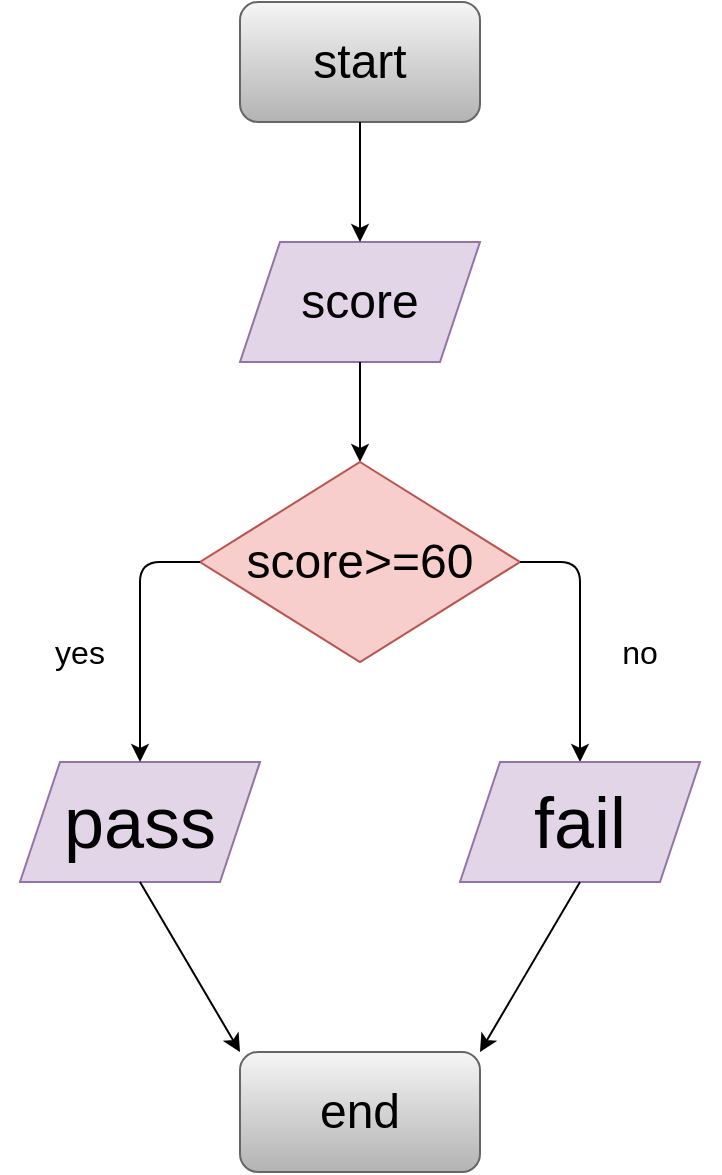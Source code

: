 <mxfile version="13.5.9" type="device"><diagram id="70iImxGXljDFw1IzX_O6" name="Page-1"><mxGraphModel dx="868" dy="482" grid="1" gridSize="10" guides="1" tooltips="1" connect="1" arrows="1" fold="1" page="1" pageScale="1" pageWidth="827" pageHeight="1169" math="0" shadow="0"><root><mxCell id="0"/><mxCell id="1" parent="0"/><mxCell id="eGR0kECsTvftIsK65Ipp-2" value="&lt;font style=&quot;font-size: 24px&quot;&gt;start&lt;/font&gt;" style="rounded=1;whiteSpace=wrap;html=1;gradientColor=#b3b3b3;fillColor=#f5f5f5;strokeColor=#666666;" vertex="1" parent="1"><mxGeometry x="350" y="30" width="120" height="60" as="geometry"/></mxCell><mxCell id="eGR0kECsTvftIsK65Ipp-4" value="&lt;font style=&quot;font-size: 24px&quot;&gt;score&lt;/font&gt;" style="shape=parallelogram;perimeter=parallelogramPerimeter;whiteSpace=wrap;html=1;fixedSize=1;fillColor=#e1d5e7;strokeColor=#9673a6;" vertex="1" parent="1"><mxGeometry x="350" y="150" width="120" height="60" as="geometry"/></mxCell><mxCell id="eGR0kECsTvftIsK65Ipp-5" value="" style="endArrow=classic;html=1;exitX=0.5;exitY=1;exitDx=0;exitDy=0;entryX=0.5;entryY=0;entryDx=0;entryDy=0;" edge="1" parent="1" source="eGR0kECsTvftIsK65Ipp-2" target="eGR0kECsTvftIsK65Ipp-4"><mxGeometry width="50" height="50" relative="1" as="geometry"><mxPoint x="390" y="260" as="sourcePoint"/><mxPoint x="410" y="150" as="targetPoint"/></mxGeometry></mxCell><mxCell id="eGR0kECsTvftIsK65Ipp-6" value="" style="endArrow=classic;html=1;exitX=0.5;exitY=1;exitDx=0;exitDy=0;entryX=0.5;entryY=0;entryDx=0;entryDy=0;" edge="1" parent="1" source="eGR0kECsTvftIsK65Ipp-4" target="eGR0kECsTvftIsK65Ipp-7"><mxGeometry width="50" height="50" relative="1" as="geometry"><mxPoint x="370" y="260" as="sourcePoint"/><mxPoint x="400" y="260" as="targetPoint"/></mxGeometry></mxCell><mxCell id="eGR0kECsTvftIsK65Ipp-7" value="&lt;font style=&quot;font-size: 24px&quot;&gt;score&amp;gt;=60&lt;/font&gt;" style="rhombus;whiteSpace=wrap;html=1;fillColor=#f8cecc;strokeColor=#b85450;" vertex="1" parent="1"><mxGeometry x="330" y="260" width="160" height="100" as="geometry"/></mxCell><mxCell id="eGR0kECsTvftIsK65Ipp-9" value="" style="endArrow=classic;html=1;exitX=1;exitY=0.5;exitDx=0;exitDy=0;entryX=0.5;entryY=0;entryDx=0;entryDy=0;" edge="1" parent="1" source="eGR0kECsTvftIsK65Ipp-7" target="eGR0kECsTvftIsK65Ipp-16"><mxGeometry width="50" height="50" relative="1" as="geometry"><mxPoint x="440" y="390" as="sourcePoint"/><mxPoint x="510" y="410" as="targetPoint"/><Array as="points"><mxPoint x="520" y="310"/></Array></mxGeometry></mxCell><mxCell id="eGR0kECsTvftIsK65Ipp-12" value="&lt;font size=&quot;3&quot;&gt;yes&lt;/font&gt;" style="text;html=1;strokeColor=none;fillColor=none;align=center;verticalAlign=middle;whiteSpace=wrap;rounded=0;" vertex="1" parent="1"><mxGeometry x="230" y="330" width="80" height="50" as="geometry"/></mxCell><mxCell id="eGR0kECsTvftIsK65Ipp-13" value="&lt;font size=&quot;3&quot;&gt;no&lt;/font&gt;" style="text;html=1;strokeColor=none;fillColor=none;align=center;verticalAlign=middle;whiteSpace=wrap;rounded=0;" vertex="1" parent="1"><mxGeometry x="510" y="330" width="80" height="50" as="geometry"/></mxCell><mxCell id="eGR0kECsTvftIsK65Ipp-14" value="&lt;font style=&quot;font-size: 36px&quot;&gt;pass&lt;/font&gt;" style="shape=parallelogram;perimeter=parallelogramPerimeter;whiteSpace=wrap;html=1;fixedSize=1;fillColor=#e1d5e7;strokeColor=#9673a6;" vertex="1" parent="1"><mxGeometry x="240" y="410" width="120" height="60" as="geometry"/></mxCell><mxCell id="eGR0kECsTvftIsK65Ipp-16" value="&lt;font style=&quot;font-size: 36px&quot;&gt;fail&lt;/font&gt;" style="shape=parallelogram;perimeter=parallelogramPerimeter;whiteSpace=wrap;html=1;fixedSize=1;fillColor=#e1d5e7;strokeColor=#9673a6;" vertex="1" parent="1"><mxGeometry x="460" y="410" width="120" height="60" as="geometry"/></mxCell><mxCell id="eGR0kECsTvftIsK65Ipp-17" value="&lt;font style=&quot;font-size: 24px&quot;&gt;end&lt;/font&gt;" style="rounded=1;whiteSpace=wrap;html=1;fillColor=#f5f5f5;strokeColor=#666666;gradientColor=#b3b3b3;" vertex="1" parent="1"><mxGeometry x="350" y="555" width="120" height="60" as="geometry"/></mxCell><mxCell id="eGR0kECsTvftIsK65Ipp-18" value="" style="endArrow=classic;html=1;entryX=0;entryY=0;entryDx=0;entryDy=0;exitX=0.5;exitY=1;exitDx=0;exitDy=0;" edge="1" parent="1" source="eGR0kECsTvftIsK65Ipp-14" target="eGR0kECsTvftIsK65Ipp-17"><mxGeometry width="50" height="50" relative="1" as="geometry"><mxPoint x="390" y="540" as="sourcePoint"/><mxPoint x="440" y="490" as="targetPoint"/></mxGeometry></mxCell><mxCell id="eGR0kECsTvftIsK65Ipp-19" value="" style="endArrow=classic;html=1;entryX=1;entryY=0;entryDx=0;entryDy=0;exitX=0.5;exitY=1;exitDx=0;exitDy=0;" edge="1" parent="1" source="eGR0kECsTvftIsK65Ipp-16" target="eGR0kECsTvftIsK65Ipp-17"><mxGeometry width="50" height="50" relative="1" as="geometry"><mxPoint x="310" y="480" as="sourcePoint"/><mxPoint x="360" y="565" as="targetPoint"/></mxGeometry></mxCell><mxCell id="eGR0kECsTvftIsK65Ipp-21" value="" style="endArrow=classic;html=1;exitX=0;exitY=0.5;exitDx=0;exitDy=0;entryX=0.5;entryY=0;entryDx=0;entryDy=0;" edge="1" parent="1" source="eGR0kECsTvftIsK65Ipp-7" target="eGR0kECsTvftIsK65Ipp-14"><mxGeometry width="50" height="50" relative="1" as="geometry"><mxPoint x="390" y="230" as="sourcePoint"/><mxPoint x="440" y="180" as="targetPoint"/><Array as="points"><mxPoint x="300" y="310"/></Array></mxGeometry></mxCell></root></mxGraphModel></diagram></mxfile>